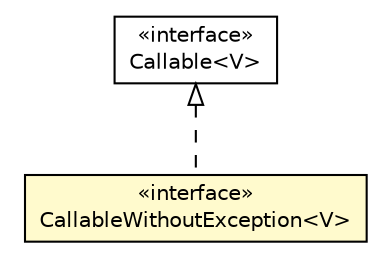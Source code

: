 #!/usr/local/bin/dot
#
# Class diagram 
# Generated by UMLGraph version 5.1 (http://www.umlgraph.org/)
#

digraph G {
	edge [fontname="Helvetica",fontsize=10,labelfontname="Helvetica",labelfontsize=10];
	node [fontname="Helvetica",fontsize=10,shape=plaintext];
	nodesep=0.25;
	ranksep=0.5;
	// pt.ist.fenixframework.CallableWithoutException<V>
	c17585 [label=<<table title="pt.ist.fenixframework.CallableWithoutException" border="0" cellborder="1" cellspacing="0" cellpadding="2" port="p" bgcolor="lemonChiffon" href="./CallableWithoutException.html">
		<tr><td><table border="0" cellspacing="0" cellpadding="1">
<tr><td align="center" balign="center"> &#171;interface&#187; </td></tr>
<tr><td align="center" balign="center"> CallableWithoutException&lt;V&gt; </td></tr>
		</table></td></tr>
		</table>>, fontname="Helvetica", fontcolor="black", fontsize=10.0];
	//pt.ist.fenixframework.CallableWithoutException<V> implements java.util.concurrent.Callable<V>
	c17785:p -> c17585:p [dir=back,arrowtail=empty,style=dashed];
	// java.util.concurrent.Callable<V>
	c17785 [label=<<table title="java.util.concurrent.Callable" border="0" cellborder="1" cellspacing="0" cellpadding="2" port="p" href="http://java.sun.com/j2se/1.4.2/docs/api/java/util/concurrent/Callable.html">
		<tr><td><table border="0" cellspacing="0" cellpadding="1">
<tr><td align="center" balign="center"> &#171;interface&#187; </td></tr>
<tr><td align="center" balign="center"> Callable&lt;V&gt; </td></tr>
		</table></td></tr>
		</table>>, fontname="Helvetica", fontcolor="black", fontsize=10.0];
}

